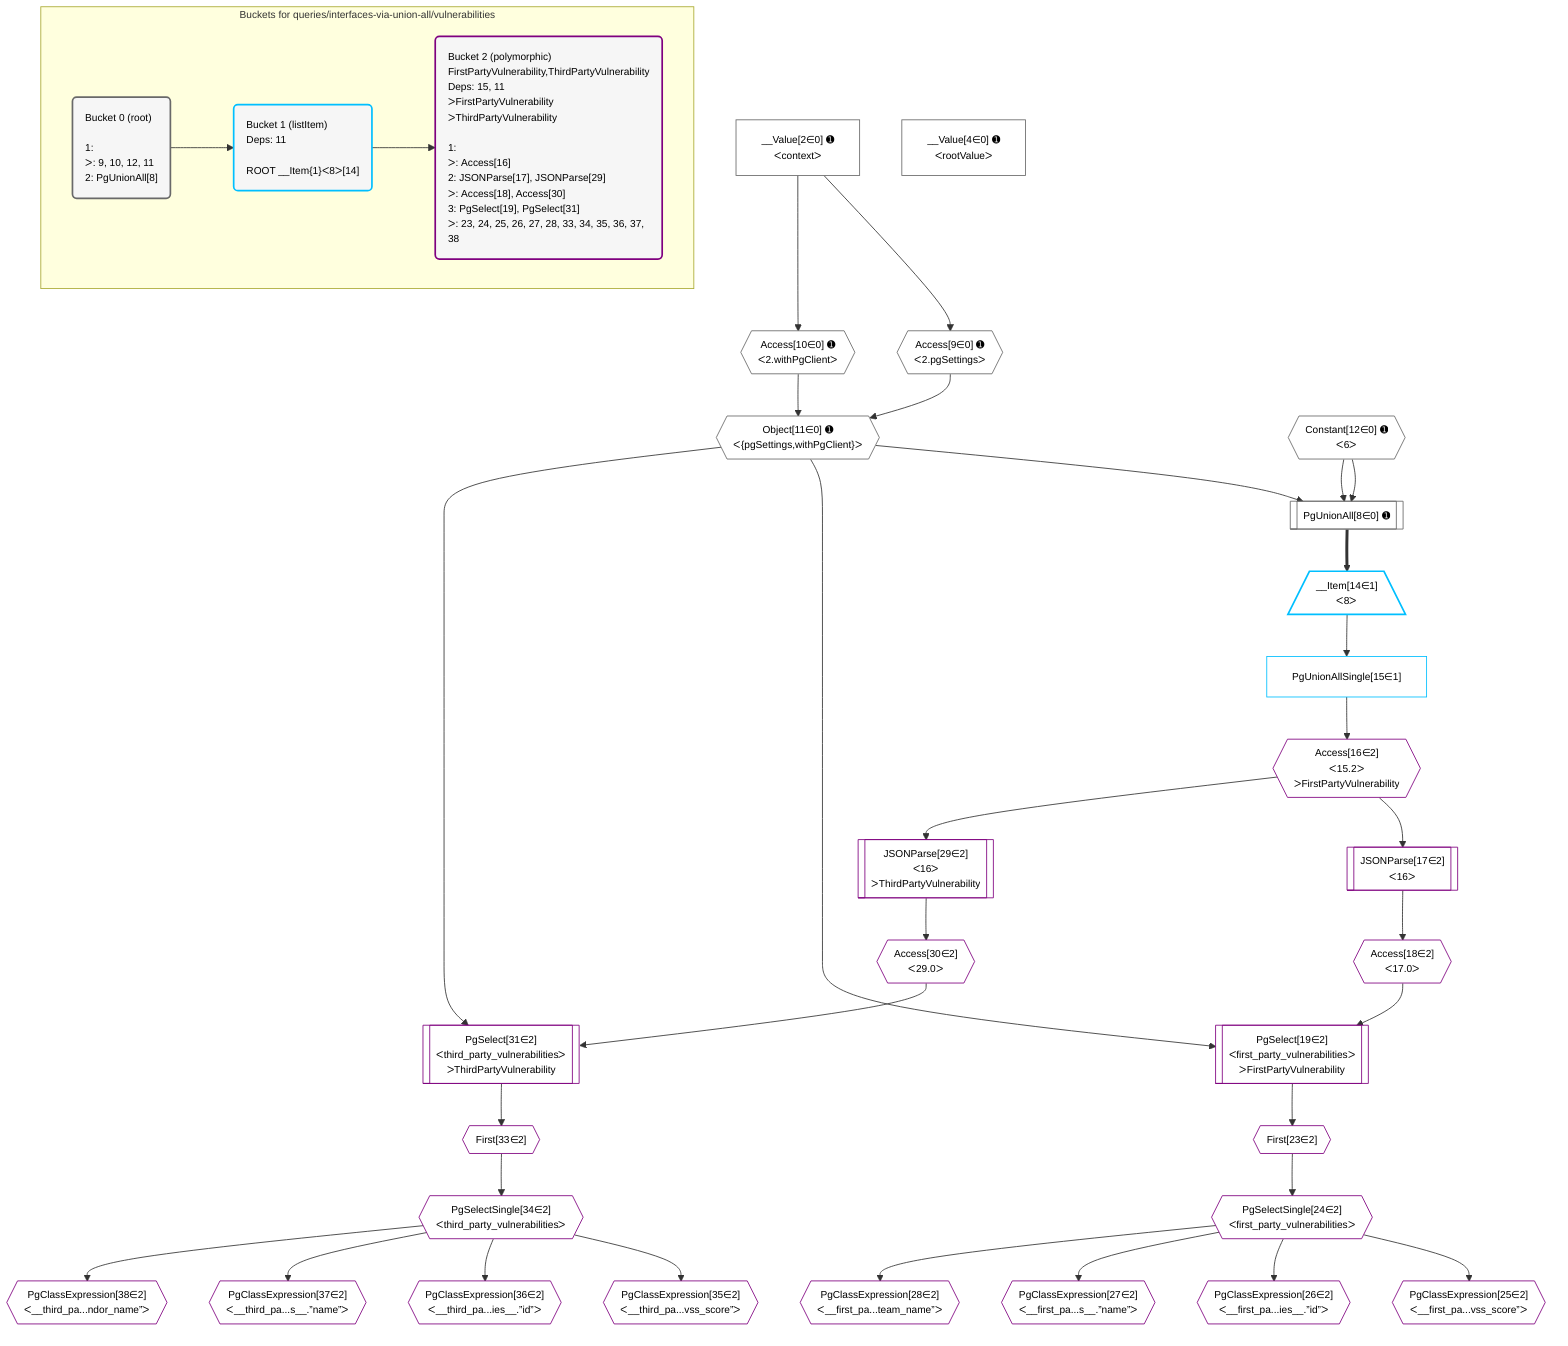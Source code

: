 %%{init: {'themeVariables': { 'fontSize': '12px'}}}%%
graph TD
    classDef path fill:#eee,stroke:#000,color:#000
    classDef plan fill:#fff,stroke-width:1px,color:#000
    classDef itemplan fill:#fff,stroke-width:2px,color:#000
    classDef unbatchedplan fill:#dff,stroke-width:1px,color:#000
    classDef sideeffectplan fill:#fcc,stroke-width:2px,color:#000
    classDef bucket fill:#f6f6f6,color:#000,stroke-width:2px,text-align:left


    %% plan dependencies
    PgUnionAll8[["PgUnionAll[8∈0] ➊"]]:::plan
    Object11{{"Object[11∈0] ➊<br />ᐸ{pgSettings,withPgClient}ᐳ"}}:::plan
    Constant12{{"Constant[12∈0] ➊<br />ᐸ6ᐳ"}}:::plan
    Object11 & Constant12 & Constant12 --> PgUnionAll8
    Access9{{"Access[9∈0] ➊<br />ᐸ2.pgSettingsᐳ"}}:::plan
    Access10{{"Access[10∈0] ➊<br />ᐸ2.withPgClientᐳ"}}:::plan
    Access9 & Access10 --> Object11
    __Value2["__Value[2∈0] ➊<br />ᐸcontextᐳ"]:::plan
    __Value2 --> Access9
    __Value2 --> Access10
    __Value4["__Value[4∈0] ➊<br />ᐸrootValueᐳ"]:::plan
    __Item14[/"__Item[14∈1]<br />ᐸ8ᐳ"\]:::itemplan
    PgUnionAll8 ==> __Item14
    PgUnionAllSingle15["PgUnionAllSingle[15∈1]"]:::plan
    __Item14 --> PgUnionAllSingle15
    PgSelect19[["PgSelect[19∈2]<br />ᐸfirst_party_vulnerabilitiesᐳ<br />ᐳFirstPartyVulnerability"]]:::plan
    Access18{{"Access[18∈2]<br />ᐸ17.0ᐳ"}}:::plan
    Object11 & Access18 --> PgSelect19
    PgSelect31[["PgSelect[31∈2]<br />ᐸthird_party_vulnerabilitiesᐳ<br />ᐳThirdPartyVulnerability"]]:::plan
    Access30{{"Access[30∈2]<br />ᐸ29.0ᐳ"}}:::plan
    Object11 & Access30 --> PgSelect31
    Access16{{"Access[16∈2]<br />ᐸ15.2ᐳ<br />ᐳFirstPartyVulnerability"}}:::plan
    PgUnionAllSingle15 --> Access16
    JSONParse17[["JSONParse[17∈2]<br />ᐸ16ᐳ"]]:::plan
    Access16 --> JSONParse17
    JSONParse17 --> Access18
    First23{{"First[23∈2]"}}:::plan
    PgSelect19 --> First23
    PgSelectSingle24{{"PgSelectSingle[24∈2]<br />ᐸfirst_party_vulnerabilitiesᐳ"}}:::plan
    First23 --> PgSelectSingle24
    PgClassExpression25{{"PgClassExpression[25∈2]<br />ᐸ__first_pa...vss_score”ᐳ"}}:::plan
    PgSelectSingle24 --> PgClassExpression25
    PgClassExpression26{{"PgClassExpression[26∈2]<br />ᐸ__first_pa...ies__.”id”ᐳ"}}:::plan
    PgSelectSingle24 --> PgClassExpression26
    PgClassExpression27{{"PgClassExpression[27∈2]<br />ᐸ__first_pa...s__.”name”ᐳ"}}:::plan
    PgSelectSingle24 --> PgClassExpression27
    PgClassExpression28{{"PgClassExpression[28∈2]<br />ᐸ__first_pa...team_name”ᐳ"}}:::plan
    PgSelectSingle24 --> PgClassExpression28
    JSONParse29[["JSONParse[29∈2]<br />ᐸ16ᐳ<br />ᐳThirdPartyVulnerability"]]:::plan
    Access16 --> JSONParse29
    JSONParse29 --> Access30
    First33{{"First[33∈2]"}}:::plan
    PgSelect31 --> First33
    PgSelectSingle34{{"PgSelectSingle[34∈2]<br />ᐸthird_party_vulnerabilitiesᐳ"}}:::plan
    First33 --> PgSelectSingle34
    PgClassExpression35{{"PgClassExpression[35∈2]<br />ᐸ__third_pa...vss_score”ᐳ"}}:::plan
    PgSelectSingle34 --> PgClassExpression35
    PgClassExpression36{{"PgClassExpression[36∈2]<br />ᐸ__third_pa...ies__.”id”ᐳ"}}:::plan
    PgSelectSingle34 --> PgClassExpression36
    PgClassExpression37{{"PgClassExpression[37∈2]<br />ᐸ__third_pa...s__.”name”ᐳ"}}:::plan
    PgSelectSingle34 --> PgClassExpression37
    PgClassExpression38{{"PgClassExpression[38∈2]<br />ᐸ__third_pa...ndor_name”ᐳ"}}:::plan
    PgSelectSingle34 --> PgClassExpression38

    %% define steps

    subgraph "Buckets for queries/interfaces-via-union-all/vulnerabilities"
    Bucket0("Bucket 0 (root)<br /><br />1: <br />ᐳ: 9, 10, 12, 11<br />2: PgUnionAll[8]"):::bucket
    classDef bucket0 stroke:#696969
    class Bucket0,__Value2,__Value4,PgUnionAll8,Access9,Access10,Object11,Constant12 bucket0
    Bucket1("Bucket 1 (listItem)<br />Deps: 11<br /><br />ROOT __Item{1}ᐸ8ᐳ[14]"):::bucket
    classDef bucket1 stroke:#00bfff
    class Bucket1,__Item14,PgUnionAllSingle15 bucket1
    Bucket2("Bucket 2 (polymorphic)<br />FirstPartyVulnerability,ThirdPartyVulnerability<br />Deps: 15, 11<br />ᐳFirstPartyVulnerability<br />ᐳThirdPartyVulnerability<br /><br />1: <br />ᐳ: Access[16]<br />2: JSONParse[17], JSONParse[29]<br />ᐳ: Access[18], Access[30]<br />3: PgSelect[19], PgSelect[31]<br />ᐳ: 23, 24, 25, 26, 27, 28, 33, 34, 35, 36, 37, 38"):::bucket
    classDef bucket2 stroke:#7f007f
    class Bucket2,Access16,JSONParse17,Access18,PgSelect19,First23,PgSelectSingle24,PgClassExpression25,PgClassExpression26,PgClassExpression27,PgClassExpression28,JSONParse29,Access30,PgSelect31,First33,PgSelectSingle34,PgClassExpression35,PgClassExpression36,PgClassExpression37,PgClassExpression38 bucket2
    Bucket0 --> Bucket1
    Bucket1 --> Bucket2
    end